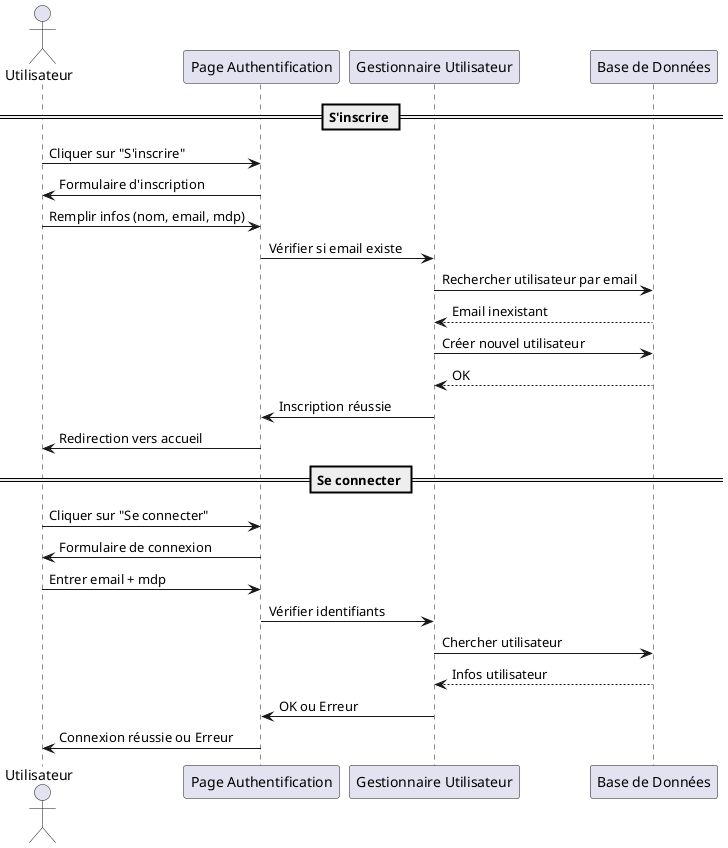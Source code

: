 @startuml

actor Utilisateur
participant "Page Authentification" as PageAuth
participant "Gestionnaire Utilisateur" as GestUser
participant "Base de Données" as BD

== S'inscrire ==
Utilisateur -> PageAuth : Cliquer sur "S'inscrire"
PageAuth -> Utilisateur : Formulaire d'inscription
Utilisateur -> PageAuth : Remplir infos (nom, email, mdp)
PageAuth -> GestUser : Vérifier si email existe
GestUser -> BD : Rechercher utilisateur par email
BD --> GestUser : Email inexistant
GestUser -> BD : Créer nouvel utilisateur
BD --> GestUser : OK
GestUser -> PageAuth : Inscription réussie
PageAuth -> Utilisateur : Redirection vers accueil

== Se connecter ==
Utilisateur -> PageAuth : Cliquer sur "Se connecter"
PageAuth -> Utilisateur : Formulaire de connexion
Utilisateur -> PageAuth : Entrer email + mdp
PageAuth -> GestUser : Vérifier identifiants
GestUser -> BD : Chercher utilisateur
BD --> GestUser : Infos utilisateur
GestUser -> PageAuth : OK ou Erreur
PageAuth -> Utilisateur : Connexion réussie ou Erreur

@enduml